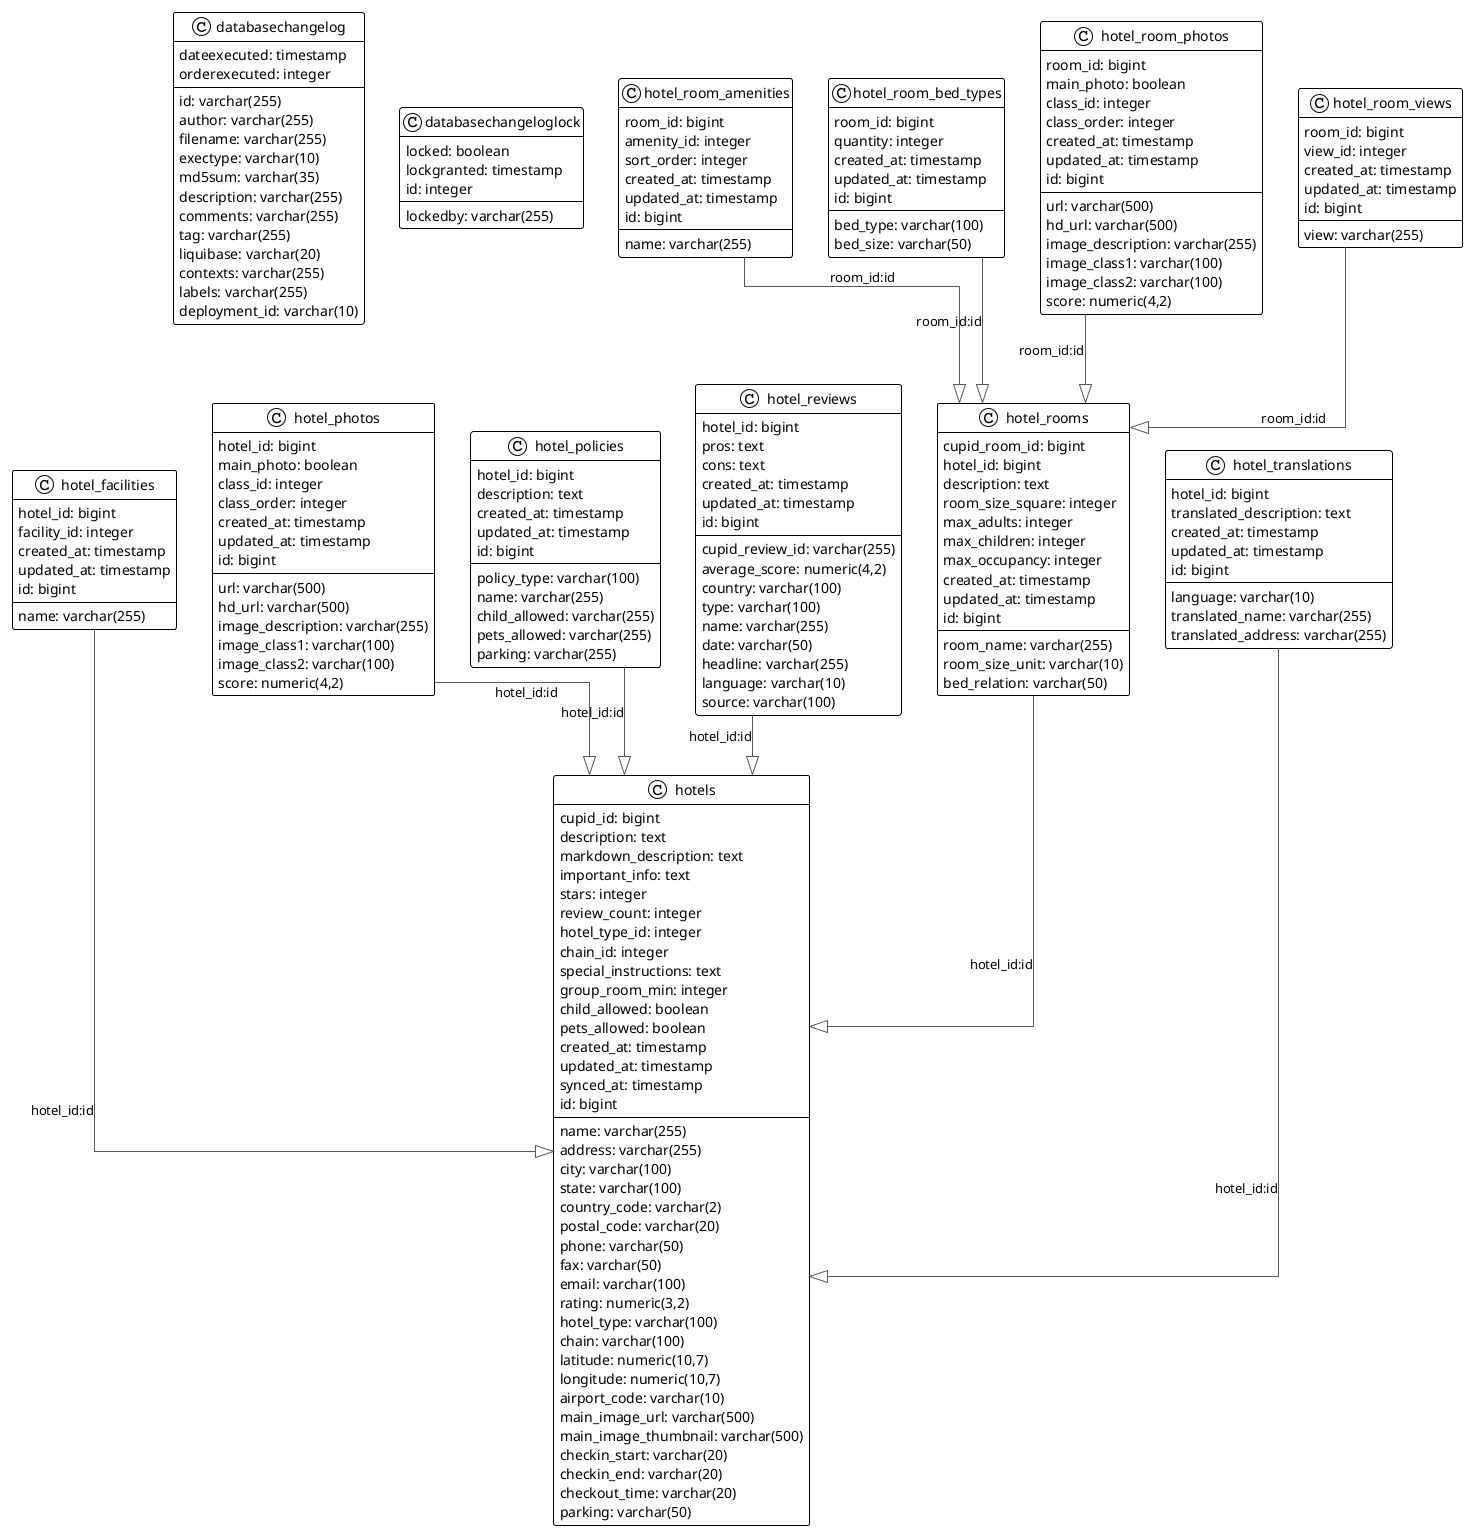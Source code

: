 @startuml

!theme plain
top to bottom direction
skinparam linetype ortho

class databasechangelog {
   id: varchar(255)
   author: varchar(255)
   filename: varchar(255)
   dateexecuted: timestamp
   orderexecuted: integer
   exectype: varchar(10)
   md5sum: varchar(35)
   description: varchar(255)
   comments: varchar(255)
   tag: varchar(255)
   liquibase: varchar(20)
   contexts: varchar(255)
   labels: varchar(255)
   deployment_id: varchar(10)
}
class databasechangeloglock {
   locked: boolean
   lockgranted: timestamp
   lockedby: varchar(255)
   id: integer
}
class hotel_facilities {
   hotel_id: bigint
   facility_id: integer
   name: varchar(255)
   created_at: timestamp
   updated_at: timestamp
   id: bigint
}
class hotel_photos {
   hotel_id: bigint
   url: varchar(500)
   hd_url: varchar(500)
   image_description: varchar(255)
   image_class1: varchar(100)
   image_class2: varchar(100)
   main_photo: boolean
   score: numeric(4,2)
   class_id: integer
   class_order: integer
   created_at: timestamp
   updated_at: timestamp
   id: bigint
}
class hotel_policies {
   hotel_id: bigint
   policy_type: varchar(100)
   name: varchar(255)
   description: text
   child_allowed: varchar(255)
   pets_allowed: varchar(255)
   parking: varchar(255)
   created_at: timestamp
   updated_at: timestamp
   id: bigint
}
class hotel_reviews {
   cupid_review_id: varchar(255)
   hotel_id: bigint
   average_score: numeric(4,2)
   country: varchar(100)
   type: varchar(100)
   name: varchar(255)
   date: varchar(50)
   headline: varchar(255)
   language: varchar(10)
   pros: text
   cons: text
   source: varchar(100)
   created_at: timestamp
   updated_at: timestamp
   id: bigint
}
class hotel_room_amenities {
   room_id: bigint
   amenity_id: integer
   name: varchar(255)
   sort_order: integer
   created_at: timestamp
   updated_at: timestamp
   id: bigint
}
class hotel_room_bed_types {
   room_id: bigint
   quantity: integer
   bed_type: varchar(100)
   bed_size: varchar(50)
   created_at: timestamp
   updated_at: timestamp
   id: bigint
}
class hotel_room_photos {
   room_id: bigint
   url: varchar(500)
   hd_url: varchar(500)
   image_description: varchar(255)
   image_class1: varchar(100)
   image_class2: varchar(100)
   main_photo: boolean
   score: numeric(4,2)
   class_id: integer
   class_order: integer
   created_at: timestamp
   updated_at: timestamp
   id: bigint
}
class hotel_room_views {
   room_id: bigint
   view_id: integer
   view: varchar(255)
   created_at: timestamp
   updated_at: timestamp
   id: bigint
}
class hotel_rooms {
   cupid_room_id: bigint
   hotel_id: bigint
   room_name: varchar(255)
   description: text
   room_size_square: integer
   room_size_unit: varchar(10)
   max_adults: integer
   max_children: integer
   max_occupancy: integer
   bed_relation: varchar(50)
   created_at: timestamp
   updated_at: timestamp
   id: bigint
}
class hotel_translations {
   hotel_id: bigint
   language: varchar(10)
   translated_name: varchar(255)
   translated_description: text
   translated_address: varchar(255)
   created_at: timestamp
   updated_at: timestamp
   id: bigint
}
class hotels {
   cupid_id: bigint
   name: varchar(255)
   description: text
   markdown_description: text
   important_info: text
   address: varchar(255)
   city: varchar(100)
   state: varchar(100)
   country_code: varchar(2)
   postal_code: varchar(20)
   phone: varchar(50)
   fax: varchar(50)
   email: varchar(100)
   stars: integer
   rating: numeric(3,2)
   review_count: integer
   hotel_type: varchar(100)
   hotel_type_id: integer
   chain: varchar(100)
   chain_id: integer
   latitude: numeric(10,7)
   longitude: numeric(10,7)
   airport_code: varchar(10)
   main_image_url: varchar(500)
   main_image_thumbnail: varchar(500)
   checkin_start: varchar(20)
   checkin_end: varchar(20)
   checkout_time: varchar(20)
   special_instructions: text
   parking: varchar(50)
   group_room_min: integer
   child_allowed: boolean
   pets_allowed: boolean
   created_at: timestamp
   updated_at: timestamp
   synced_at: timestamp
   id: bigint
}

hotel_facilities       -[#595959,plain]-^  hotels                : "hotel_id:id"
hotel_photos           -[#595959,plain]-^  hotels                : "hotel_id:id"
hotel_policies         -[#595959,plain]-^  hotels                : "hotel_id:id"
hotel_reviews          -[#595959,plain]-^  hotels                : "hotel_id:id"
hotel_room_amenities   -[#595959,plain]-^  hotel_rooms           : "room_id:id"
hotel_room_bed_types   -[#595959,plain]-^  hotel_rooms           : "room_id:id"
hotel_room_photos      -[#595959,plain]-^  hotel_rooms           : "room_id:id"
hotel_room_views       -[#595959,plain]-^  hotel_rooms           : "room_id:id"
hotel_rooms            -[#595959,plain]-^  hotels                : "hotel_id:id"
hotel_translations     -[#595959,plain]-^  hotels                : "hotel_id:id"
@enduml
